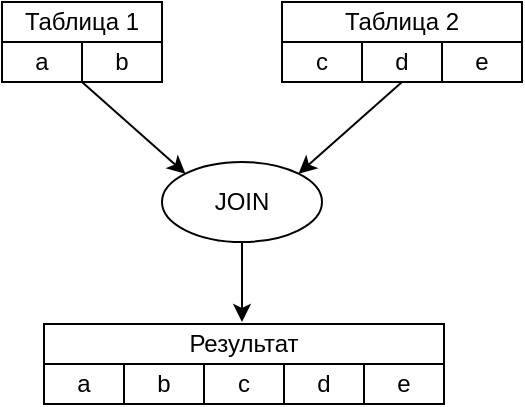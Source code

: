 <mxfile version="26.0.4">
  <diagram name="Page-1" id="Hxu3OCMV_svLsJOdXjKa">
    <mxGraphModel dx="1426" dy="781" grid="1" gridSize="10" guides="1" tooltips="1" connect="1" arrows="1" fold="1" page="1" pageScale="1" pageWidth="850" pageHeight="1100" math="0" shadow="0">
      <root>
        <mxCell id="0" />
        <mxCell id="1" parent="0" />
        <mxCell id="77DdSjVjN3BSsp5EtDP0-5" value="JOIN" style="ellipse;whiteSpace=wrap;html=1;" vertex="1" parent="1">
          <mxGeometry x="200" y="320" width="80" height="40" as="geometry" />
        </mxCell>
        <mxCell id="77DdSjVjN3BSsp5EtDP0-6" value="" style="endArrow=classic;html=1;rounded=0;entryX=0;entryY=0;entryDx=0;entryDy=0;" edge="1" parent="1">
          <mxGeometry width="50" height="50" relative="1" as="geometry">
            <mxPoint x="240" y="360" as="sourcePoint" />
            <mxPoint x="240" y="400" as="targetPoint" />
          </mxGeometry>
        </mxCell>
        <mxCell id="77DdSjVjN3BSsp5EtDP0-7" value="" style="endArrow=classic;html=1;rounded=0;entryX=0;entryY=0;entryDx=0;entryDy=0;" edge="1" parent="1" target="77DdSjVjN3BSsp5EtDP0-5">
          <mxGeometry width="50" height="50" relative="1" as="geometry">
            <mxPoint x="160" y="280" as="sourcePoint" />
            <mxPoint x="210" y="230" as="targetPoint" />
          </mxGeometry>
        </mxCell>
        <mxCell id="77DdSjVjN3BSsp5EtDP0-8" value="" style="endArrow=classic;html=1;rounded=0;entryX=1;entryY=0;entryDx=0;entryDy=0;" edge="1" parent="1" target="77DdSjVjN3BSsp5EtDP0-5">
          <mxGeometry width="50" height="50" relative="1" as="geometry">
            <mxPoint x="320" y="280" as="sourcePoint" />
            <mxPoint x="370" y="230" as="targetPoint" />
          </mxGeometry>
        </mxCell>
        <mxCell id="77DdSjVjN3BSsp5EtDP0-9" value="a" style="rounded=0;whiteSpace=wrap;html=1;" vertex="1" parent="1">
          <mxGeometry x="120" y="260" width="40" height="20" as="geometry" />
        </mxCell>
        <mxCell id="77DdSjVjN3BSsp5EtDP0-10" value="b" style="rounded=0;whiteSpace=wrap;html=1;" vertex="1" parent="1">
          <mxGeometry x="160" y="260" width="40" height="20" as="geometry" />
        </mxCell>
        <mxCell id="77DdSjVjN3BSsp5EtDP0-11" value="Таблица 1" style="rounded=0;whiteSpace=wrap;html=1;" vertex="1" parent="1">
          <mxGeometry x="120" y="240" width="80" height="20" as="geometry" />
        </mxCell>
        <mxCell id="77DdSjVjN3BSsp5EtDP0-15" value="c" style="rounded=0;whiteSpace=wrap;html=1;" vertex="1" parent="1">
          <mxGeometry x="260" y="260" width="40" height="20" as="geometry" />
        </mxCell>
        <mxCell id="77DdSjVjN3BSsp5EtDP0-16" value="d" style="rounded=0;whiteSpace=wrap;html=1;" vertex="1" parent="1">
          <mxGeometry x="300" y="260" width="40" height="20" as="geometry" />
        </mxCell>
        <mxCell id="77DdSjVjN3BSsp5EtDP0-17" value="e" style="rounded=0;whiteSpace=wrap;html=1;" vertex="1" parent="1">
          <mxGeometry x="340" y="260" width="40" height="20" as="geometry" />
        </mxCell>
        <mxCell id="77DdSjVjN3BSsp5EtDP0-18" value="Таблица 2" style="rounded=0;whiteSpace=wrap;html=1;" vertex="1" parent="1">
          <mxGeometry x="260" y="240" width="120" height="20" as="geometry" />
        </mxCell>
        <mxCell id="77DdSjVjN3BSsp5EtDP0-19" value="c" style="rounded=0;whiteSpace=wrap;html=1;" vertex="1" parent="1">
          <mxGeometry x="221" y="421" width="40" height="20" as="geometry" />
        </mxCell>
        <mxCell id="77DdSjVjN3BSsp5EtDP0-20" value="d" style="rounded=0;whiteSpace=wrap;html=1;" vertex="1" parent="1">
          <mxGeometry x="261" y="421" width="40" height="20" as="geometry" />
        </mxCell>
        <mxCell id="77DdSjVjN3BSsp5EtDP0-21" value="e" style="rounded=0;whiteSpace=wrap;html=1;" vertex="1" parent="1">
          <mxGeometry x="301" y="421" width="40" height="20" as="geometry" />
        </mxCell>
        <mxCell id="77DdSjVjN3BSsp5EtDP0-22" value="Результат" style="rounded=0;whiteSpace=wrap;html=1;" vertex="1" parent="1">
          <mxGeometry x="141" y="401" width="200" height="20" as="geometry" />
        </mxCell>
        <mxCell id="77DdSjVjN3BSsp5EtDP0-23" value="b" style="rounded=0;whiteSpace=wrap;html=1;" vertex="1" parent="1">
          <mxGeometry x="181" y="421" width="40" height="20" as="geometry" />
        </mxCell>
        <mxCell id="77DdSjVjN3BSsp5EtDP0-24" value="a" style="rounded=0;whiteSpace=wrap;html=1;" vertex="1" parent="1">
          <mxGeometry x="141" y="421" width="40" height="20" as="geometry" />
        </mxCell>
      </root>
    </mxGraphModel>
  </diagram>
</mxfile>

